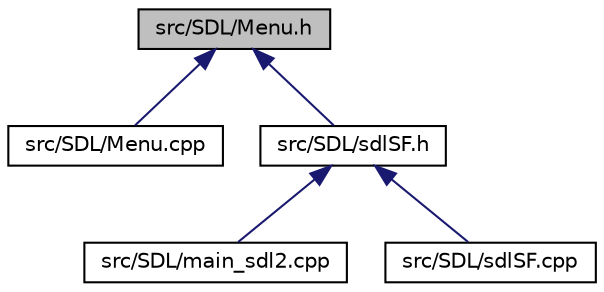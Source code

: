 digraph "src/SDL/Menu.h"
{
 // LATEX_PDF_SIZE
  edge [fontname="Helvetica",fontsize="10",labelfontname="Helvetica",labelfontsize="10"];
  node [fontname="Helvetica",fontsize="10",shape=record];
  Node1 [label="src/SDL/Menu.h",height=0.2,width=0.4,color="black", fillcolor="grey75", style="filled", fontcolor="black",tooltip=" "];
  Node1 -> Node2 [dir="back",color="midnightblue",fontsize="10",style="solid",fontname="Helvetica"];
  Node2 [label="src/SDL/Menu.cpp",height=0.2,width=0.4,color="black", fillcolor="white", style="filled",URL="$Menu_8cpp.html",tooltip=" "];
  Node1 -> Node3 [dir="back",color="midnightblue",fontsize="10",style="solid",fontname="Helvetica"];
  Node3 [label="src/SDL/sdlSF.h",height=0.2,width=0.4,color="black", fillcolor="white", style="filled",URL="$sdlSF_8h.html",tooltip="Module qui gère la classe SDL et la boucle de jeu."];
  Node3 -> Node4 [dir="back",color="midnightblue",fontsize="10",style="solid",fontname="Helvetica"];
  Node4 [label="src/SDL/main_sdl2.cpp",height=0.2,width=0.4,color="black", fillcolor="white", style="filled",URL="$main__sdl2_8cpp.html",tooltip=" "];
  Node3 -> Node5 [dir="back",color="midnightblue",fontsize="10",style="solid",fontname="Helvetica"];
  Node5 [label="src/SDL/sdlSF.cpp",height=0.2,width=0.4,color="black", fillcolor="white", style="filled",URL="$sdlSF_8cpp.html",tooltip=" "];
}
